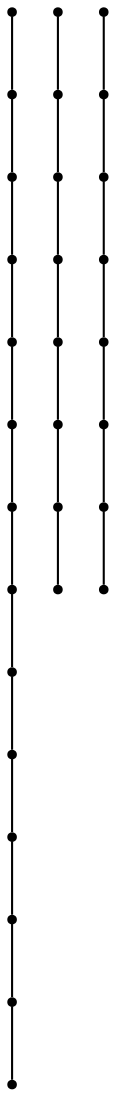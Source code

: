 graph {
  node [shape=point,comment="{\"directed\":false,\"doi\":\"10.1007/978-3-030-68766-3_38\",\"figure\":\"4\"}"]

  v0 [pos="1399.4437225486265,483.066183021899"]
  v1 [pos="1407.7783836331262,483.066183021899"]
  v2 [pos="1416.1130447176256,483.066183021899"]
  v3 [pos="1416.1130447176258,527.5185205593771"]
  v4 [pos="1357.7704171261285,324.7095632051505"]
  v5 [pos="1157.7385510981383,324.7095632051505"]
  v6 [pos="1357.7705125087552,394.1655775557993"]
  v7 [pos="1357.7704171261285,333.04412214287413"]
  v8 [pos="1357.7704171261285,341.37868108059774"]
  v9 [pos="1407.7783836331262,527.5185205593771"]
  v10 [pos="1399.4437225486263,527.5185205593771"]
  v11 [pos="1157.7386464807648,394.1655775557993"]
  v12 [pos="1157.7385510981383,341.37868108059774"]
  v13 [pos="1157.7385510981383,333.04412214287413"]
  v14 [pos="957.7067486585656,324.7095632051505"]
  v15 [pos="757.6748826305753,324.7095632051505"]
  v16 [pos="957.7067486585657,333.04412214287413"]
  v17 [pos="957.7067486585657,341.37868108059774"]
  v18 [pos="957.7067486585656,394.1655775557993"]
  v19 [pos="757.6748826305753,394.1655775557993"]
  v20 [pos="757.6748826305753,341.37868108059774"]
  v21 [pos="757.6748826305753,333.04412214287413"]
  v22 [pos="557.6430166025851,324.7095632051505"]
  v23 [pos="357.6111267289382,324.7095632051505"]
  v24 [pos="557.6430166025851,333.04412214287413"]
  v25 [pos="557.6430166025851,341.37868108059774"]
  v26 [pos="557.643016602585,394.1655775557993"]
  v27 [pos="357.6111267289382,394.1655775557993"]
  v28 [pos="357.6111267289382,341.37868108059774"]
  v29 [pos="357.6111267289381,333.04412214287413"]

  v0 -- v6 [id="-1",pos="1399.4437225486265,483.066183021899 1357.7704171261285,483.066183021899 1357.7704171261285,483.066183021899 1357.7704171261285,483.066183021899 1357.7705125087552,394.1655775557993 1357.7705125087552,394.1655775557993 1357.7705125087552,394.1655775557993"]
  v1 -- v0 [id="-2",pos="1407.7783836331262,483.066183021899 1399.4437225486265,483.066183021899 1399.4437225486265,483.066183021899 1399.4437225486265,483.066183021899"]
  v29 -- v28 [id="-5",pos="357.6111267289381,333.04412214287413 357.6111267289382,341.37868108059774 357.6111267289382,341.37868108059774 357.6111267289382,341.37868108059774"]
  v23 -- v29 [id="-7",pos="357.6111267289382,324.7095632051505 357.6111267289381,333.04412214287413 357.6111267289381,333.04412214287413 357.6111267289381,333.04412214287413"]
  v2 -- v1 [id="-8",pos="1416.1130447176256,483.066183021899 1407.7783836331262,483.066183021899 1407.7783836331262,483.066183021899 1407.7783836331262,483.066183021899"]
  v3 -- v2 [id="-9",pos="1416.1130447176258,527.5185205593771 1416.1130447176256,483.066183021899 1416.1130447176256,483.066183021899 1416.1130447176256,483.066183021899"]
  v4 -- v5 [id="-10",pos="1357.7704171261285,324.7095632051505 1157.7385510981383,324.7095632051505 1157.7385510981383,324.7095632051505 1157.7385510981383,324.7095632051505"]
  v25 -- v24 [id="-13",pos="557.6430166025851,341.37868108059774 557.6430166025851,333.04412214287413 557.6430166025851,333.04412214287413 557.6430166025851,333.04412214287413"]
  v24 -- v22 [id="-14",pos="557.6430166025851,333.04412214287413 557.6430166025851,324.7095632051505 557.6430166025851,324.7095632051505 557.6430166025851,324.7095632051505"]
  v22 -- v23 [id="-15",pos="557.6430166025851,324.7095632051505 357.6111267289382,324.7095632051505 357.6111267289382,324.7095632051505 357.6111267289382,324.7095632051505"]
  v26 -- v25 [id="-17",pos="557.643016602585,394.1655775557993 557.6430166025851,341.37868108059774 557.6430166025851,341.37868108059774 557.6430166025851,341.37868108059774"]
  v28 -- v27 [id="-19",pos="357.6111267289382,341.37868108059774 357.6111267289382,394.1655775557993 357.6111267289382,394.1655775557993 357.6111267289382,394.1655775557993"]
  v7 -- v4 [id="-20",pos="1357.7704171261285,333.04412214287413 1357.7704171261285,324.7095632051505 1357.7704171261285,324.7095632051505 1357.7704171261285,324.7095632051505"]
  v8 -- v7 [id="-21",pos="1357.7704171261285,341.37868108059774 1357.7704171261285,333.04412214287413 1357.7704171261285,333.04412214287413 1357.7704171261285,333.04412214287413"]
  v6 -- v8 [id="-22",pos="1357.7705125087552,394.1655775557993 1357.7704171261285,341.37868108059774 1357.7704171261285,341.37868108059774 1357.7704171261285,341.37868108059774"]
  v9 -- v3 [id="-26",pos="1407.7783836331262,527.5185205593771 1416.1130447176258,527.5185205593771 1416.1130447176258,527.5185205593771 1416.1130447176258,527.5185205593771"]
  v15 -- v21 [id="-27",pos="757.6748826305753,324.7095632051505 757.6748826305753,333.04412214287413 757.6748826305753,333.04412214287413 757.6748826305753,333.04412214287413"]
  v21 -- v20 [id="-28",pos="757.6748826305753,333.04412214287413 757.6748826305753,341.37868108059774 757.6748826305753,341.37868108059774 757.6748826305753,341.37868108059774"]
  v20 -- v19 [id="-29",pos="757.6748826305753,341.37868108059774 757.6748826305753,394.1655775557993 757.6748826305753,394.1655775557993 757.6748826305753,394.1655775557993"]
  v10 -- v9 [id="-31",pos="1399.4437225486263,527.5185205593771 1407.7783836331262,527.5185205593771 1407.7783836331262,527.5185205593771 1407.7783836331262,527.5185205593771"]
  v18 -- v17 [id="-36",pos="957.7067486585656,394.1655775557993 957.7067486585657,341.37868108059774 957.7067486585657,341.37868108059774 957.7067486585657,341.37868108059774"]
  v14 -- v15 [id="-37",pos="957.7067486585656,324.7095632051505 757.6748826305753,324.7095632051505 757.6748826305753,324.7095632051505 757.6748826305753,324.7095632051505"]
  v12 -- v11 [id="-38",pos="1157.7385510981383,341.37868108059774 1157.7386464807648,394.1655775557993 1157.7386464807648,394.1655775557993 1157.7386464807648,394.1655775557993"]
  v17 -- v16 [id="-39",pos="957.7067486585657,341.37868108059774 957.7067486585657,333.04412214287413 957.7067486585657,333.04412214287413 957.7067486585657,333.04412214287413"]
  v13 -- v12 [id="-40",pos="1157.7385510981383,333.04412214287413 1157.7385510981383,341.37868108059774 1157.7385510981383,341.37868108059774 1157.7385510981383,341.37868108059774"]
  v16 -- v14 [id="-41",pos="957.7067486585657,333.04412214287413 957.7067486585656,324.7095632051505 957.7067486585656,324.7095632051505 957.7067486585656,324.7095632051505"]
  v5 -- v13 [id="-42",pos="1157.7385510981383,324.7095632051505 1157.7385510981383,333.04412214287413 1157.7385510981383,333.04412214287413 1157.7385510981383,333.04412214287413"]
}